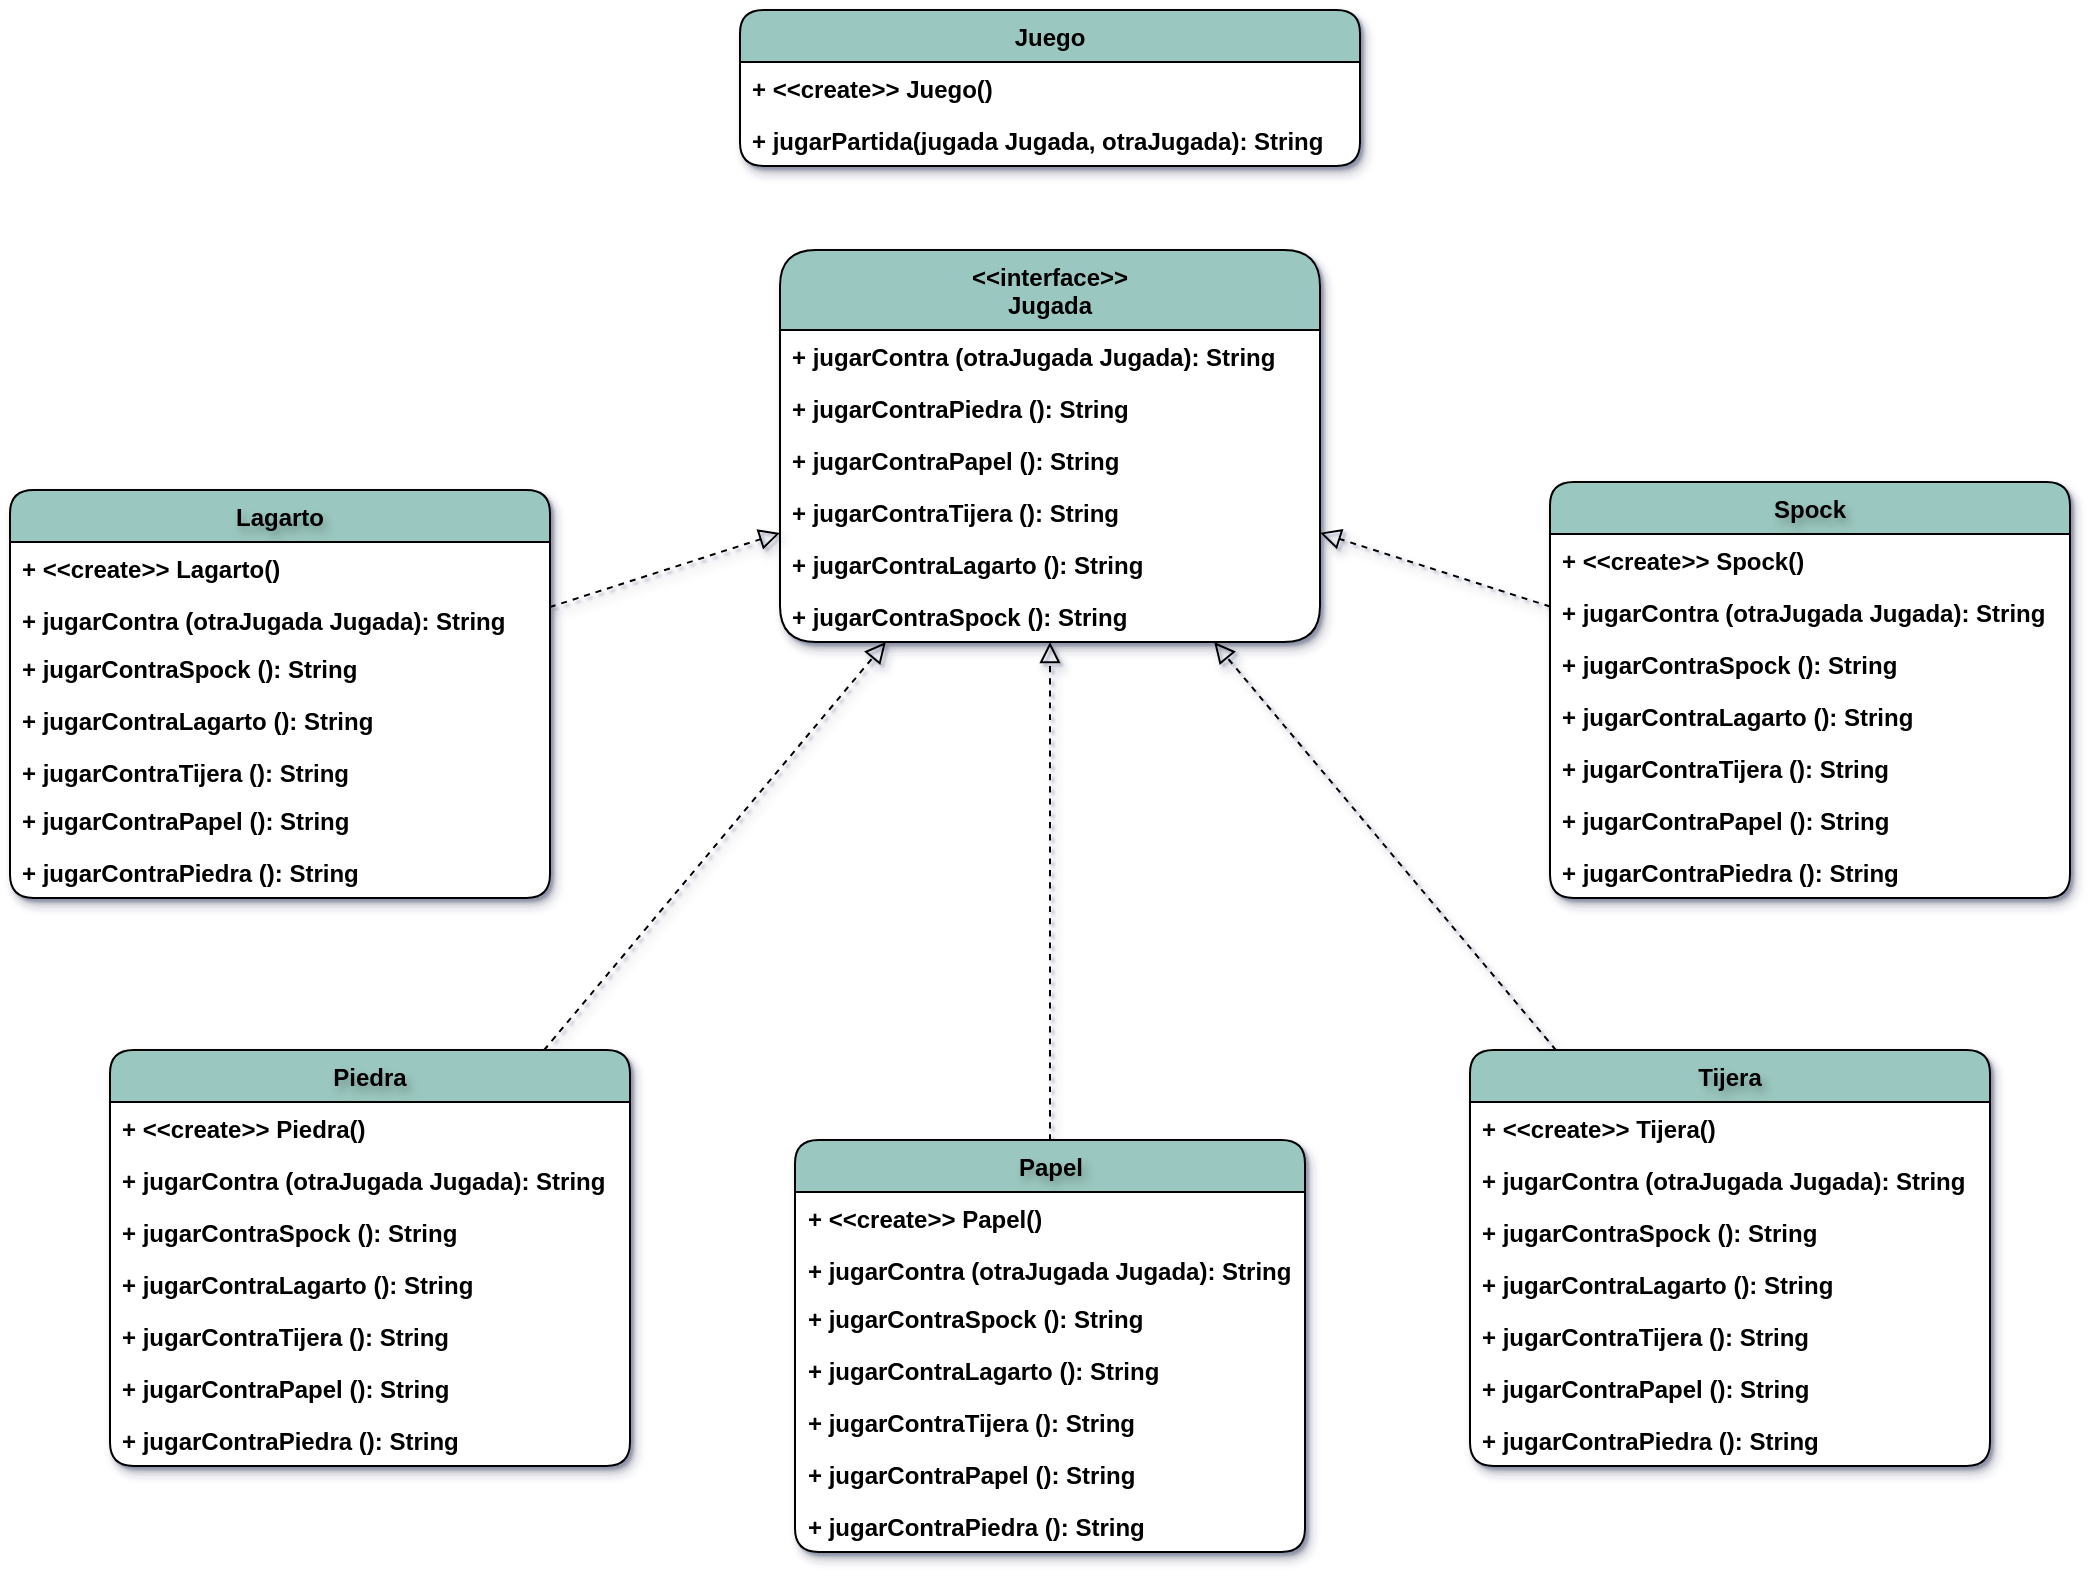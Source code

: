 <mxfile version="24.0.4" type="device">
  <diagram id="C5RBs43oDa-KdzZeNtuy" name="Page-1">
    <mxGraphModel dx="1707" dy="1743" grid="1" gridSize="10" guides="1" tooltips="1" connect="1" arrows="1" fold="1" page="1" pageScale="1" pageWidth="827" pageHeight="1169" background="#ffffff" math="0" shadow="1">
      <root>
        <mxCell id="WIyWlLk6GJQsqaUBKTNV-0" />
        <mxCell id="WIyWlLk6GJQsqaUBKTNV-1" parent="WIyWlLk6GJQsqaUBKTNV-0" />
        <mxCell id="z6874RrJR9DpCa5PvC3O-42" style="edgeStyle=none;curved=1;rounded=0;orthogonalLoop=1;jettySize=auto;html=1;fontSize=12;startSize=8;endSize=8;shadow=1;dashed=1;strokeColor=#000000;align=center;verticalAlign=middle;fontFamily=Helvetica;fontColor=default;labelBackgroundColor=default;endArrow=block;endFill=0;" edge="1" parent="WIyWlLk6GJQsqaUBKTNV-1" source="z6874RrJR9DpCa5PvC3O-10" target="z6874RrJR9DpCa5PvC3O-15">
          <mxGeometry relative="1" as="geometry" />
        </mxCell>
        <mxCell id="z6874RrJR9DpCa5PvC3O-10" value="Piedra" style="swimlane;fontStyle=1;align=center;verticalAlign=top;childLayout=stackLayout;horizontal=1;startSize=26;horizontalStack=0;resizeParent=1;resizeParentMax=0;resizeLast=0;collapsible=1;marginBottom=0;whiteSpace=wrap;html=1;swimlaneFillColor=default;fillColor=#9AC7BF;rounded=1;shadow=1;textShadow=1;" vertex="1" parent="WIyWlLk6GJQsqaUBKTNV-1">
          <mxGeometry x="-30" y="360" width="260" height="208" as="geometry" />
        </mxCell>
        <mxCell id="z6874RrJR9DpCa5PvC3O-85" value="+ &amp;lt;&amp;lt;create&amp;gt;&amp;gt; Piedra()" style="text;strokeColor=none;fillColor=none;align=left;verticalAlign=top;spacingLeft=4;spacingRight=4;overflow=hidden;rotatable=0;points=[[0,0.5],[1,0.5]];portConstraint=eastwest;whiteSpace=wrap;html=1;fontFamily=Helvetica;fontSize=12;fontColor=default;fontStyle=1;" vertex="1" parent="z6874RrJR9DpCa5PvC3O-10">
          <mxGeometry y="26" width="260" height="26" as="geometry" />
        </mxCell>
        <mxCell id="z6874RrJR9DpCa5PvC3O-51" value="+ jugarContra (otraJugada Jugada): String" style="text;strokeColor=none;fillColor=none;align=left;verticalAlign=top;spacingLeft=4;spacingRight=4;overflow=hidden;rotatable=0;points=[[0,0.5],[1,0.5]];portConstraint=eastwest;whiteSpace=wrap;html=1;fontFamily=Helvetica;fontSize=12;fontColor=default;fontStyle=1;" vertex="1" parent="z6874RrJR9DpCa5PvC3O-10">
          <mxGeometry y="52" width="260" height="26" as="geometry" />
        </mxCell>
        <mxCell id="z6874RrJR9DpCa5PvC3O-56" value="+ jugarContraSpock&lt;span style=&quot;background-color: initial;&quot;&gt;&amp;nbsp;(): String&lt;/span&gt;" style="text;strokeColor=none;fillColor=none;align=left;verticalAlign=top;spacingLeft=4;spacingRight=4;overflow=hidden;rotatable=0;points=[[0,0.5],[1,0.5]];portConstraint=eastwest;whiteSpace=wrap;html=1;fontFamily=Helvetica;fontSize=12;fontColor=default;fontStyle=1;" vertex="1" parent="z6874RrJR9DpCa5PvC3O-10">
          <mxGeometry y="78" width="260" height="26" as="geometry" />
        </mxCell>
        <mxCell id="z6874RrJR9DpCa5PvC3O-55" value="+ jugarContraLagarto&lt;span style=&quot;background-color: initial;&quot;&gt;&amp;nbsp;(): String&lt;/span&gt;" style="text;strokeColor=none;fillColor=none;align=left;verticalAlign=top;spacingLeft=4;spacingRight=4;overflow=hidden;rotatable=0;points=[[0,0.5],[1,0.5]];portConstraint=eastwest;whiteSpace=wrap;html=1;fontFamily=Helvetica;fontSize=12;fontColor=default;fontStyle=1;" vertex="1" parent="z6874RrJR9DpCa5PvC3O-10">
          <mxGeometry y="104" width="260" height="26" as="geometry" />
        </mxCell>
        <mxCell id="z6874RrJR9DpCa5PvC3O-54" value="+ jugarContraTijera&lt;span style=&quot;background-color: initial;&quot;&gt;&amp;nbsp;(): String&lt;/span&gt;" style="text;strokeColor=none;fillColor=none;align=left;verticalAlign=top;spacingLeft=4;spacingRight=4;overflow=hidden;rotatable=0;points=[[0,0.5],[1,0.5]];portConstraint=eastwest;whiteSpace=wrap;html=1;fontFamily=Helvetica;fontSize=12;fontColor=default;fontStyle=1;" vertex="1" parent="z6874RrJR9DpCa5PvC3O-10">
          <mxGeometry y="130" width="260" height="26" as="geometry" />
        </mxCell>
        <mxCell id="z6874RrJR9DpCa5PvC3O-53" value="+ jugarContraPapel&lt;span style=&quot;background-color: initial;&quot;&gt;&amp;nbsp;(): String&lt;/span&gt;" style="text;strokeColor=none;fillColor=none;align=left;verticalAlign=top;spacingLeft=4;spacingRight=4;overflow=hidden;rotatable=0;points=[[0,0.5],[1,0.5]];portConstraint=eastwest;whiteSpace=wrap;html=1;fontFamily=Helvetica;fontSize=12;fontColor=default;fontStyle=1;" vertex="1" parent="z6874RrJR9DpCa5PvC3O-10">
          <mxGeometry y="156" width="260" height="26" as="geometry" />
        </mxCell>
        <mxCell id="z6874RrJR9DpCa5PvC3O-52" value="+ jugarContraPiedra&lt;span style=&quot;background-color: initial;&quot;&gt;&amp;nbsp;(): String&lt;/span&gt;" style="text;strokeColor=none;fillColor=none;align=left;verticalAlign=top;spacingLeft=4;spacingRight=4;overflow=hidden;rotatable=0;points=[[0,0.5],[1,0.5]];portConstraint=eastwest;whiteSpace=wrap;html=1;fontFamily=Helvetica;fontSize=12;fontColor=default;fontStyle=1;" vertex="1" parent="z6874RrJR9DpCa5PvC3O-10">
          <mxGeometry y="182" width="260" height="26" as="geometry" />
        </mxCell>
        <mxCell id="z6874RrJR9DpCa5PvC3O-15" value="&amp;lt;&amp;lt;interface&amp;gt;&amp;gt;&lt;div&gt;Jugada&lt;/div&gt;" style="swimlane;fontStyle=1;align=center;verticalAlign=top;childLayout=stackLayout;horizontal=1;startSize=40;horizontalStack=0;resizeParent=1;resizeParentMax=0;resizeLast=0;collapsible=1;marginBottom=0;whiteSpace=wrap;html=1;rounded=1;shadow=1;strokeColor=default;swimlaneFillColor=default;fontFamily=Helvetica;fontSize=12;fontColor=default;fillColor=#9AC7BF;" vertex="1" parent="WIyWlLk6GJQsqaUBKTNV-1">
          <mxGeometry x="305" y="-40" width="270" height="196" as="geometry" />
        </mxCell>
        <mxCell id="z6874RrJR9DpCa5PvC3O-18" value="+ jugarContra (otraJugada Jugada): String" style="text;strokeColor=none;fillColor=none;align=left;verticalAlign=top;spacingLeft=4;spacingRight=4;overflow=hidden;rotatable=0;points=[[0,0.5],[1,0.5]];portConstraint=eastwest;whiteSpace=wrap;html=1;fontFamily=Helvetica;fontSize=12;fontColor=default;fontStyle=1;" vertex="1" parent="z6874RrJR9DpCa5PvC3O-15">
          <mxGeometry y="40" width="270" height="26" as="geometry" />
        </mxCell>
        <mxCell id="z6874RrJR9DpCa5PvC3O-35" value="+ jugarContraPiedra&lt;span style=&quot;background-color: initial;&quot;&gt;&amp;nbsp;(): String&lt;/span&gt;" style="text;strokeColor=none;fillColor=none;align=left;verticalAlign=top;spacingLeft=4;spacingRight=4;overflow=hidden;rotatable=0;points=[[0,0.5],[1,0.5]];portConstraint=eastwest;whiteSpace=wrap;html=1;fontFamily=Helvetica;fontSize=12;fontColor=default;fontStyle=1;" vertex="1" parent="z6874RrJR9DpCa5PvC3O-15">
          <mxGeometry y="66" width="270" height="26" as="geometry" />
        </mxCell>
        <mxCell id="z6874RrJR9DpCa5PvC3O-36" value="+ jugarContraPapel&lt;span style=&quot;background-color: initial;&quot;&gt;&amp;nbsp;(): String&lt;/span&gt;" style="text;strokeColor=none;fillColor=none;align=left;verticalAlign=top;spacingLeft=4;spacingRight=4;overflow=hidden;rotatable=0;points=[[0,0.5],[1,0.5]];portConstraint=eastwest;whiteSpace=wrap;html=1;fontFamily=Helvetica;fontSize=12;fontColor=default;fontStyle=1;" vertex="1" parent="z6874RrJR9DpCa5PvC3O-15">
          <mxGeometry y="92" width="270" height="26" as="geometry" />
        </mxCell>
        <mxCell id="z6874RrJR9DpCa5PvC3O-37" value="+ jugarContraTijera&lt;span style=&quot;background-color: initial;&quot;&gt;&amp;nbsp;(): String&lt;/span&gt;" style="text;strokeColor=none;fillColor=none;align=left;verticalAlign=top;spacingLeft=4;spacingRight=4;overflow=hidden;rotatable=0;points=[[0,0.5],[1,0.5]];portConstraint=eastwest;whiteSpace=wrap;html=1;fontFamily=Helvetica;fontSize=12;fontColor=default;fontStyle=1;" vertex="1" parent="z6874RrJR9DpCa5PvC3O-15">
          <mxGeometry y="118" width="270" height="26" as="geometry" />
        </mxCell>
        <mxCell id="z6874RrJR9DpCa5PvC3O-38" value="+ jugarContraLagarto&lt;span style=&quot;background-color: initial;&quot;&gt;&amp;nbsp;(): String&lt;/span&gt;" style="text;strokeColor=none;fillColor=none;align=left;verticalAlign=top;spacingLeft=4;spacingRight=4;overflow=hidden;rotatable=0;points=[[0,0.5],[1,0.5]];portConstraint=eastwest;whiteSpace=wrap;html=1;fontFamily=Helvetica;fontSize=12;fontColor=default;fontStyle=1;" vertex="1" parent="z6874RrJR9DpCa5PvC3O-15">
          <mxGeometry y="144" width="270" height="26" as="geometry" />
        </mxCell>
        <mxCell id="z6874RrJR9DpCa5PvC3O-39" value="+ jugarContraSpock&lt;span style=&quot;background-color: initial;&quot;&gt;&amp;nbsp;(): String&lt;/span&gt;" style="text;strokeColor=none;fillColor=none;align=left;verticalAlign=top;spacingLeft=4;spacingRight=4;overflow=hidden;rotatable=0;points=[[0,0.5],[1,0.5]];portConstraint=eastwest;whiteSpace=wrap;html=1;fontFamily=Helvetica;fontSize=12;fontColor=default;fontStyle=1;" vertex="1" parent="z6874RrJR9DpCa5PvC3O-15">
          <mxGeometry y="170" width="270" height="26" as="geometry" />
        </mxCell>
        <mxCell id="z6874RrJR9DpCa5PvC3O-43" style="edgeStyle=none;curved=1;rounded=0;orthogonalLoop=1;jettySize=auto;html=1;fontSize=12;startSize=8;endSize=8;shadow=1;dashed=1;strokeColor=#000000;align=center;verticalAlign=middle;fontFamily=Helvetica;fontColor=default;labelBackgroundColor=default;endArrow=block;endFill=0;" edge="1" parent="WIyWlLk6GJQsqaUBKTNV-1" source="z6874RrJR9DpCa5PvC3O-19" target="z6874RrJR9DpCa5PvC3O-15">
          <mxGeometry relative="1" as="geometry" />
        </mxCell>
        <mxCell id="z6874RrJR9DpCa5PvC3O-19" value="Papel" style="swimlane;fontStyle=1;align=center;verticalAlign=top;childLayout=stackLayout;horizontal=1;startSize=26;horizontalStack=0;resizeParent=1;resizeParentMax=0;resizeLast=0;collapsible=1;marginBottom=0;whiteSpace=wrap;html=1;swimlaneFillColor=default;fillColor=#9AC7BF;rounded=1;shadow=1;textShadow=1;" vertex="1" parent="WIyWlLk6GJQsqaUBKTNV-1">
          <mxGeometry x="312.5" y="405" width="255" height="206" as="geometry" />
        </mxCell>
        <mxCell id="z6874RrJR9DpCa5PvC3O-86" value="+ &amp;lt;&amp;lt;create&amp;gt;&amp;gt; Papel()" style="text;strokeColor=none;fillColor=none;align=left;verticalAlign=top;spacingLeft=4;spacingRight=4;overflow=hidden;rotatable=0;points=[[0,0.5],[1,0.5]];portConstraint=eastwest;whiteSpace=wrap;html=1;fontFamily=Helvetica;fontSize=12;fontColor=default;fontStyle=1;" vertex="1" parent="z6874RrJR9DpCa5PvC3O-19">
          <mxGeometry y="26" width="255" height="26" as="geometry" />
        </mxCell>
        <mxCell id="z6874RrJR9DpCa5PvC3O-57" value="+ jugarContra (otraJugada Jugada): String" style="text;strokeColor=none;fillColor=none;align=left;verticalAlign=top;spacingLeft=4;spacingRight=4;overflow=hidden;rotatable=0;points=[[0,0.5],[1,0.5]];portConstraint=eastwest;whiteSpace=wrap;html=1;fontFamily=Helvetica;fontSize=12;fontColor=default;fontStyle=1;" vertex="1" parent="z6874RrJR9DpCa5PvC3O-19">
          <mxGeometry y="52" width="255" height="24" as="geometry" />
        </mxCell>
        <mxCell id="z6874RrJR9DpCa5PvC3O-62" value="+ jugarContraSpock&lt;span style=&quot;background-color: initial;&quot;&gt;&amp;nbsp;(): String&lt;/span&gt;" style="text;strokeColor=none;fillColor=none;align=left;verticalAlign=top;spacingLeft=4;spacingRight=4;overflow=hidden;rotatable=0;points=[[0,0.5],[1,0.5]];portConstraint=eastwest;whiteSpace=wrap;html=1;fontFamily=Helvetica;fontSize=12;fontColor=default;fontStyle=1;" vertex="1" parent="z6874RrJR9DpCa5PvC3O-19">
          <mxGeometry y="76" width="255" height="26" as="geometry" />
        </mxCell>
        <mxCell id="z6874RrJR9DpCa5PvC3O-61" value="+ jugarContraLagarto&lt;span style=&quot;background-color: initial;&quot;&gt;&amp;nbsp;(): String&lt;/span&gt;" style="text;strokeColor=none;fillColor=none;align=left;verticalAlign=top;spacingLeft=4;spacingRight=4;overflow=hidden;rotatable=0;points=[[0,0.5],[1,0.5]];portConstraint=eastwest;whiteSpace=wrap;html=1;fontFamily=Helvetica;fontSize=12;fontColor=default;fontStyle=1;" vertex="1" parent="z6874RrJR9DpCa5PvC3O-19">
          <mxGeometry y="102" width="255" height="26" as="geometry" />
        </mxCell>
        <mxCell id="z6874RrJR9DpCa5PvC3O-60" value="+ jugarContraTijera&lt;span style=&quot;background-color: initial;&quot;&gt;&amp;nbsp;(): String&lt;/span&gt;" style="text;strokeColor=none;fillColor=none;align=left;verticalAlign=top;spacingLeft=4;spacingRight=4;overflow=hidden;rotatable=0;points=[[0,0.5],[1,0.5]];portConstraint=eastwest;whiteSpace=wrap;html=1;fontFamily=Helvetica;fontSize=12;fontColor=default;fontStyle=1;" vertex="1" parent="z6874RrJR9DpCa5PvC3O-19">
          <mxGeometry y="128" width="255" height="26" as="geometry" />
        </mxCell>
        <mxCell id="z6874RrJR9DpCa5PvC3O-59" value="+ jugarContraPapel&lt;span style=&quot;background-color: initial;&quot;&gt;&amp;nbsp;(): String&lt;/span&gt;" style="text;strokeColor=none;fillColor=none;align=left;verticalAlign=top;spacingLeft=4;spacingRight=4;overflow=hidden;rotatable=0;points=[[0,0.5],[1,0.5]];portConstraint=eastwest;whiteSpace=wrap;html=1;fontFamily=Helvetica;fontSize=12;fontColor=default;fontStyle=1;" vertex="1" parent="z6874RrJR9DpCa5PvC3O-19">
          <mxGeometry y="154" width="255" height="26" as="geometry" />
        </mxCell>
        <mxCell id="z6874RrJR9DpCa5PvC3O-58" value="+ jugarContraPiedra&lt;span style=&quot;background-color: initial;&quot;&gt;&amp;nbsp;(): String&lt;/span&gt;" style="text;strokeColor=none;fillColor=none;align=left;verticalAlign=top;spacingLeft=4;spacingRight=4;overflow=hidden;rotatable=0;points=[[0,0.5],[1,0.5]];portConstraint=eastwest;whiteSpace=wrap;html=1;fontFamily=Helvetica;fontSize=12;fontColor=default;fontStyle=1;" vertex="1" parent="z6874RrJR9DpCa5PvC3O-19">
          <mxGeometry y="180" width="255" height="26" as="geometry" />
        </mxCell>
        <mxCell id="z6874RrJR9DpCa5PvC3O-44" style="edgeStyle=none;curved=1;rounded=0;orthogonalLoop=1;jettySize=auto;html=1;fontSize=12;startSize=8;endSize=8;shadow=1;dashed=1;strokeColor=#000000;align=center;verticalAlign=middle;fontFamily=Helvetica;fontColor=default;labelBackgroundColor=default;endArrow=block;endFill=0;" edge="1" parent="WIyWlLk6GJQsqaUBKTNV-1" source="z6874RrJR9DpCa5PvC3O-23" target="z6874RrJR9DpCa5PvC3O-15">
          <mxGeometry relative="1" as="geometry" />
        </mxCell>
        <mxCell id="z6874RrJR9DpCa5PvC3O-23" value="Tijera" style="swimlane;fontStyle=1;align=center;verticalAlign=top;childLayout=stackLayout;horizontal=1;startSize=26;horizontalStack=0;resizeParent=1;resizeParentMax=0;resizeLast=0;collapsible=1;marginBottom=0;whiteSpace=wrap;html=1;swimlaneFillColor=default;fillColor=#9AC7BF;rounded=1;shadow=1;textShadow=1;" vertex="1" parent="WIyWlLk6GJQsqaUBKTNV-1">
          <mxGeometry x="650" y="360" width="260" height="208" as="geometry" />
        </mxCell>
        <mxCell id="z6874RrJR9DpCa5PvC3O-87" value="+ &amp;lt;&amp;lt;create&amp;gt;&amp;gt; Tijera()" style="text;strokeColor=none;fillColor=none;align=left;verticalAlign=top;spacingLeft=4;spacingRight=4;overflow=hidden;rotatable=0;points=[[0,0.5],[1,0.5]];portConstraint=eastwest;whiteSpace=wrap;html=1;fontFamily=Helvetica;fontSize=12;fontColor=default;fontStyle=1;" vertex="1" parent="z6874RrJR9DpCa5PvC3O-23">
          <mxGeometry y="26" width="260" height="26" as="geometry" />
        </mxCell>
        <mxCell id="z6874RrJR9DpCa5PvC3O-63" value="+ jugarContra (otraJugada Jugada): String" style="text;strokeColor=none;fillColor=none;align=left;verticalAlign=top;spacingLeft=4;spacingRight=4;overflow=hidden;rotatable=0;points=[[0,0.5],[1,0.5]];portConstraint=eastwest;whiteSpace=wrap;html=1;fontFamily=Helvetica;fontSize=12;fontColor=default;fontStyle=1;" vertex="1" parent="z6874RrJR9DpCa5PvC3O-23">
          <mxGeometry y="52" width="260" height="26" as="geometry" />
        </mxCell>
        <mxCell id="z6874RrJR9DpCa5PvC3O-68" value="+ jugarContraSpock&lt;span style=&quot;background-color: initial;&quot;&gt;&amp;nbsp;(): String&lt;/span&gt;" style="text;strokeColor=none;fillColor=none;align=left;verticalAlign=top;spacingLeft=4;spacingRight=4;overflow=hidden;rotatable=0;points=[[0,0.5],[1,0.5]];portConstraint=eastwest;whiteSpace=wrap;html=1;fontFamily=Helvetica;fontSize=12;fontColor=default;fontStyle=1;" vertex="1" parent="z6874RrJR9DpCa5PvC3O-23">
          <mxGeometry y="78" width="260" height="26" as="geometry" />
        </mxCell>
        <mxCell id="z6874RrJR9DpCa5PvC3O-67" value="+ jugarContraLagarto&lt;span style=&quot;background-color: initial;&quot;&gt;&amp;nbsp;(): String&lt;/span&gt;" style="text;strokeColor=none;fillColor=none;align=left;verticalAlign=top;spacingLeft=4;spacingRight=4;overflow=hidden;rotatable=0;points=[[0,0.5],[1,0.5]];portConstraint=eastwest;whiteSpace=wrap;html=1;fontFamily=Helvetica;fontSize=12;fontColor=default;fontStyle=1;" vertex="1" parent="z6874RrJR9DpCa5PvC3O-23">
          <mxGeometry y="104" width="260" height="26" as="geometry" />
        </mxCell>
        <mxCell id="z6874RrJR9DpCa5PvC3O-66" value="+ jugarContraTijera&lt;span style=&quot;background-color: initial;&quot;&gt;&amp;nbsp;(): String&lt;/span&gt;" style="text;strokeColor=none;fillColor=none;align=left;verticalAlign=top;spacingLeft=4;spacingRight=4;overflow=hidden;rotatable=0;points=[[0,0.5],[1,0.5]];portConstraint=eastwest;whiteSpace=wrap;html=1;fontFamily=Helvetica;fontSize=12;fontColor=default;fontStyle=1;" vertex="1" parent="z6874RrJR9DpCa5PvC3O-23">
          <mxGeometry y="130" width="260" height="26" as="geometry" />
        </mxCell>
        <mxCell id="z6874RrJR9DpCa5PvC3O-65" value="+ jugarContraPapel&lt;span style=&quot;background-color: initial;&quot;&gt;&amp;nbsp;(): String&lt;/span&gt;" style="text;strokeColor=none;fillColor=none;align=left;verticalAlign=top;spacingLeft=4;spacingRight=4;overflow=hidden;rotatable=0;points=[[0,0.5],[1,0.5]];portConstraint=eastwest;whiteSpace=wrap;html=1;fontFamily=Helvetica;fontSize=12;fontColor=default;fontStyle=1;" vertex="1" parent="z6874RrJR9DpCa5PvC3O-23">
          <mxGeometry y="156" width="260" height="26" as="geometry" />
        </mxCell>
        <mxCell id="z6874RrJR9DpCa5PvC3O-64" value="+ jugarContraPiedra&lt;span style=&quot;background-color: initial;&quot;&gt;&amp;nbsp;(): String&lt;/span&gt;" style="text;strokeColor=none;fillColor=none;align=left;verticalAlign=top;spacingLeft=4;spacingRight=4;overflow=hidden;rotatable=0;points=[[0,0.5],[1,0.5]];portConstraint=eastwest;whiteSpace=wrap;html=1;fontFamily=Helvetica;fontSize=12;fontColor=default;fontStyle=1;" vertex="1" parent="z6874RrJR9DpCa5PvC3O-23">
          <mxGeometry y="182" width="260" height="26" as="geometry" />
        </mxCell>
        <mxCell id="z6874RrJR9DpCa5PvC3O-40" style="edgeStyle=none;curved=1;rounded=0;orthogonalLoop=1;jettySize=auto;html=1;fontSize=12;startSize=8;endSize=8;strokeColor=#000000;dashed=1;shadow=1;textShadow=1;align=center;verticalAlign=middle;fontFamily=Helvetica;fontColor=default;labelBackgroundColor=default;endArrow=block;endFill=0;" edge="1" parent="WIyWlLk6GJQsqaUBKTNV-1" source="z6874RrJR9DpCa5PvC3O-27" target="z6874RrJR9DpCa5PvC3O-15">
          <mxGeometry relative="1" as="geometry" />
        </mxCell>
        <mxCell id="z6874RrJR9DpCa5PvC3O-27" value="Lagarto" style="swimlane;fontStyle=1;align=center;verticalAlign=top;childLayout=stackLayout;horizontal=1;startSize=26;horizontalStack=0;resizeParent=1;resizeParentMax=0;resizeLast=0;collapsible=1;marginBottom=0;whiteSpace=wrap;html=1;swimlaneFillColor=default;fillColor=#9AC7BF;rounded=1;shadow=1;textShadow=1;" vertex="1" parent="WIyWlLk6GJQsqaUBKTNV-1">
          <mxGeometry x="-80" y="80" width="270" height="204" as="geometry" />
        </mxCell>
        <mxCell id="z6874RrJR9DpCa5PvC3O-84" value="+ &amp;lt;&amp;lt;create&amp;gt;&amp;gt; Lagarto()" style="text;strokeColor=none;fillColor=none;align=left;verticalAlign=top;spacingLeft=4;spacingRight=4;overflow=hidden;rotatable=0;points=[[0,0.5],[1,0.5]];portConstraint=eastwest;whiteSpace=wrap;html=1;fontFamily=Helvetica;fontSize=12;fontColor=default;fontStyle=1;" vertex="1" parent="z6874RrJR9DpCa5PvC3O-27">
          <mxGeometry y="26" width="270" height="26" as="geometry" />
        </mxCell>
        <mxCell id="z6874RrJR9DpCa5PvC3O-45" value="+ jugarContra (otraJugada Jugada): String" style="text;strokeColor=none;fillColor=none;align=left;verticalAlign=top;spacingLeft=4;spacingRight=4;overflow=hidden;rotatable=0;points=[[0,0.5],[1,0.5]];portConstraint=eastwest;whiteSpace=wrap;html=1;fontFamily=Helvetica;fontSize=12;fontColor=default;fontStyle=1;" vertex="1" parent="z6874RrJR9DpCa5PvC3O-27">
          <mxGeometry y="52" width="270" height="24" as="geometry" />
        </mxCell>
        <mxCell id="z6874RrJR9DpCa5PvC3O-50" value="+ jugarContraSpock&lt;span style=&quot;background-color: initial;&quot;&gt;&amp;nbsp;(): String&lt;/span&gt;" style="text;strokeColor=none;fillColor=none;align=left;verticalAlign=top;spacingLeft=4;spacingRight=4;overflow=hidden;rotatable=0;points=[[0,0.5],[1,0.5]];portConstraint=eastwest;whiteSpace=wrap;html=1;fontFamily=Helvetica;fontSize=12;fontColor=default;fontStyle=1;" vertex="1" parent="z6874RrJR9DpCa5PvC3O-27">
          <mxGeometry y="76" width="270" height="26" as="geometry" />
        </mxCell>
        <mxCell id="z6874RrJR9DpCa5PvC3O-49" value="+ jugarContraLagarto&lt;span style=&quot;background-color: initial;&quot;&gt;&amp;nbsp;(): String&lt;/span&gt;" style="text;strokeColor=none;fillColor=none;align=left;verticalAlign=top;spacingLeft=4;spacingRight=4;overflow=hidden;rotatable=0;points=[[0,0.5],[1,0.5]];portConstraint=eastwest;whiteSpace=wrap;html=1;fontFamily=Helvetica;fontSize=12;fontColor=default;fontStyle=1;" vertex="1" parent="z6874RrJR9DpCa5PvC3O-27">
          <mxGeometry y="102" width="270" height="26" as="geometry" />
        </mxCell>
        <mxCell id="z6874RrJR9DpCa5PvC3O-48" value="+ jugarContraTijera&lt;span style=&quot;background-color: initial;&quot;&gt;&amp;nbsp;(): String&lt;/span&gt;" style="text;strokeColor=none;fillColor=none;align=left;verticalAlign=top;spacingLeft=4;spacingRight=4;overflow=hidden;rotatable=0;points=[[0,0.5],[1,0.5]];portConstraint=eastwest;whiteSpace=wrap;html=1;fontFamily=Helvetica;fontSize=12;fontColor=default;fontStyle=1;" vertex="1" parent="z6874RrJR9DpCa5PvC3O-27">
          <mxGeometry y="128" width="270" height="24" as="geometry" />
        </mxCell>
        <mxCell id="z6874RrJR9DpCa5PvC3O-47" value="+ jugarContraPapel&lt;span style=&quot;background-color: initial;&quot;&gt;&amp;nbsp;(): String&lt;/span&gt;" style="text;strokeColor=none;fillColor=none;align=left;verticalAlign=top;spacingLeft=4;spacingRight=4;overflow=hidden;rotatable=0;points=[[0,0.5],[1,0.5]];portConstraint=eastwest;whiteSpace=wrap;html=1;fontFamily=Helvetica;fontSize=12;fontColor=default;fontStyle=1;" vertex="1" parent="z6874RrJR9DpCa5PvC3O-27">
          <mxGeometry y="152" width="270" height="26" as="geometry" />
        </mxCell>
        <mxCell id="z6874RrJR9DpCa5PvC3O-46" value="+ jugarContraPiedra&lt;span style=&quot;background-color: initial;&quot;&gt;&amp;nbsp;(): String&lt;/span&gt;" style="text;strokeColor=none;fillColor=none;align=left;verticalAlign=top;spacingLeft=4;spacingRight=4;overflow=hidden;rotatable=0;points=[[0,0.5],[1,0.5]];portConstraint=eastwest;whiteSpace=wrap;html=1;fontFamily=Helvetica;fontSize=12;fontColor=default;fontStyle=1;" vertex="1" parent="z6874RrJR9DpCa5PvC3O-27">
          <mxGeometry y="178" width="270" height="26" as="geometry" />
        </mxCell>
        <mxCell id="z6874RrJR9DpCa5PvC3O-41" style="edgeStyle=none;curved=1;rounded=0;orthogonalLoop=1;jettySize=auto;html=1;fontSize=12;startSize=8;endSize=8;shadow=1;dashed=1;strokeColor=#000000;align=center;verticalAlign=middle;fontFamily=Helvetica;fontColor=default;labelBackgroundColor=default;endArrow=block;endFill=0;" edge="1" parent="WIyWlLk6GJQsqaUBKTNV-1" source="z6874RrJR9DpCa5PvC3O-31" target="z6874RrJR9DpCa5PvC3O-15">
          <mxGeometry relative="1" as="geometry" />
        </mxCell>
        <mxCell id="z6874RrJR9DpCa5PvC3O-31" value="Spock" style="swimlane;fontStyle=1;align=center;verticalAlign=top;childLayout=stackLayout;horizontal=1;startSize=26;horizontalStack=0;resizeParent=1;resizeParentMax=0;resizeLast=0;collapsible=1;marginBottom=0;whiteSpace=wrap;html=1;swimlaneFillColor=default;fillColor=#9AC7BF;rounded=1;shadow=1;textShadow=1;" vertex="1" parent="WIyWlLk6GJQsqaUBKTNV-1">
          <mxGeometry x="690" y="76" width="260" height="208" as="geometry" />
        </mxCell>
        <mxCell id="z6874RrJR9DpCa5PvC3O-88" value="+ &amp;lt;&amp;lt;create&amp;gt;&amp;gt; Spock()" style="text;strokeColor=none;fillColor=none;align=left;verticalAlign=top;spacingLeft=4;spacingRight=4;overflow=hidden;rotatable=0;points=[[0,0.5],[1,0.5]];portConstraint=eastwest;whiteSpace=wrap;html=1;fontFamily=Helvetica;fontSize=12;fontColor=default;fontStyle=1;" vertex="1" parent="z6874RrJR9DpCa5PvC3O-31">
          <mxGeometry y="26" width="260" height="26" as="geometry" />
        </mxCell>
        <mxCell id="z6874RrJR9DpCa5PvC3O-69" value="+ jugarContra (otraJugada Jugada): String" style="text;strokeColor=none;fillColor=none;align=left;verticalAlign=top;spacingLeft=4;spacingRight=4;overflow=hidden;rotatable=0;points=[[0,0.5],[1,0.5]];portConstraint=eastwest;whiteSpace=wrap;html=1;fontFamily=Helvetica;fontSize=12;fontColor=default;fontStyle=1;" vertex="1" parent="z6874RrJR9DpCa5PvC3O-31">
          <mxGeometry y="52" width="260" height="26" as="geometry" />
        </mxCell>
        <mxCell id="z6874RrJR9DpCa5PvC3O-74" value="+ jugarContraSpock&lt;span style=&quot;background-color: initial;&quot;&gt;&amp;nbsp;(): String&lt;/span&gt;" style="text;strokeColor=none;fillColor=none;align=left;verticalAlign=top;spacingLeft=4;spacingRight=4;overflow=hidden;rotatable=0;points=[[0,0.5],[1,0.5]];portConstraint=eastwest;whiteSpace=wrap;html=1;fontFamily=Helvetica;fontSize=12;fontColor=default;fontStyle=1;" vertex="1" parent="z6874RrJR9DpCa5PvC3O-31">
          <mxGeometry y="78" width="260" height="26" as="geometry" />
        </mxCell>
        <mxCell id="z6874RrJR9DpCa5PvC3O-73" value="+ jugarContraLagarto&lt;span style=&quot;background-color: initial;&quot;&gt;&amp;nbsp;(): String&lt;/span&gt;" style="text;strokeColor=none;fillColor=none;align=left;verticalAlign=top;spacingLeft=4;spacingRight=4;overflow=hidden;rotatable=0;points=[[0,0.5],[1,0.5]];portConstraint=eastwest;whiteSpace=wrap;html=1;fontFamily=Helvetica;fontSize=12;fontColor=default;fontStyle=1;" vertex="1" parent="z6874RrJR9DpCa5PvC3O-31">
          <mxGeometry y="104" width="260" height="26" as="geometry" />
        </mxCell>
        <mxCell id="z6874RrJR9DpCa5PvC3O-72" value="+ jugarContraTijera&lt;span style=&quot;background-color: initial;&quot;&gt;&amp;nbsp;(): String&lt;/span&gt;" style="text;strokeColor=none;fillColor=none;align=left;verticalAlign=top;spacingLeft=4;spacingRight=4;overflow=hidden;rotatable=0;points=[[0,0.5],[1,0.5]];portConstraint=eastwest;whiteSpace=wrap;html=1;fontFamily=Helvetica;fontSize=12;fontColor=default;fontStyle=1;" vertex="1" parent="z6874RrJR9DpCa5PvC3O-31">
          <mxGeometry y="130" width="260" height="26" as="geometry" />
        </mxCell>
        <mxCell id="z6874RrJR9DpCa5PvC3O-71" value="+ jugarContraPapel&lt;span style=&quot;background-color: initial;&quot;&gt;&amp;nbsp;(): String&lt;/span&gt;" style="text;strokeColor=none;fillColor=none;align=left;verticalAlign=top;spacingLeft=4;spacingRight=4;overflow=hidden;rotatable=0;points=[[0,0.5],[1,0.5]];portConstraint=eastwest;whiteSpace=wrap;html=1;fontFamily=Helvetica;fontSize=12;fontColor=default;fontStyle=1;" vertex="1" parent="z6874RrJR9DpCa5PvC3O-31">
          <mxGeometry y="156" width="260" height="26" as="geometry" />
        </mxCell>
        <mxCell id="z6874RrJR9DpCa5PvC3O-70" value="+ jugarContraPiedra&lt;span style=&quot;background-color: initial;&quot;&gt;&amp;nbsp;(): String&lt;/span&gt;" style="text;strokeColor=none;fillColor=none;align=left;verticalAlign=top;spacingLeft=4;spacingRight=4;overflow=hidden;rotatable=0;points=[[0,0.5],[1,0.5]];portConstraint=eastwest;whiteSpace=wrap;html=1;fontFamily=Helvetica;fontSize=12;fontColor=default;fontStyle=1;" vertex="1" parent="z6874RrJR9DpCa5PvC3O-31">
          <mxGeometry y="182" width="260" height="26" as="geometry" />
        </mxCell>
        <mxCell id="z6874RrJR9DpCa5PvC3O-79" value="Juego" style="swimlane;fontStyle=1;align=center;verticalAlign=top;childLayout=stackLayout;horizontal=1;startSize=26;horizontalStack=0;resizeParent=1;resizeParentMax=0;resizeLast=0;collapsible=1;marginBottom=0;whiteSpace=wrap;html=1;rounded=1;shadow=1;strokeColor=default;swimlaneFillColor=default;fontFamily=Helvetica;fontSize=12;fontColor=default;fillColor=#9AC7BF;" vertex="1" parent="WIyWlLk6GJQsqaUBKTNV-1">
          <mxGeometry x="285" y="-160" width="310" height="78" as="geometry" />
        </mxCell>
        <mxCell id="z6874RrJR9DpCa5PvC3O-82" value="+ &amp;lt;&amp;lt;create&amp;gt;&amp;gt; Juego()" style="text;strokeColor=none;fillColor=none;align=left;verticalAlign=top;spacingLeft=4;spacingRight=4;overflow=hidden;rotatable=0;points=[[0,0.5],[1,0.5]];portConstraint=eastwest;whiteSpace=wrap;html=1;fontFamily=Helvetica;fontSize=12;fontColor=default;fontStyle=1;" vertex="1" parent="z6874RrJR9DpCa5PvC3O-79">
          <mxGeometry y="26" width="310" height="26" as="geometry" />
        </mxCell>
        <mxCell id="z6874RrJR9DpCa5PvC3O-83" value="+ jugarPartida(jugada Jugada, otraJugada): String" style="text;strokeColor=none;fillColor=none;align=left;verticalAlign=top;spacingLeft=4;spacingRight=4;overflow=hidden;rotatable=0;points=[[0,0.5],[1,0.5]];portConstraint=eastwest;whiteSpace=wrap;html=1;fontFamily=Helvetica;fontSize=12;fontColor=default;fontStyle=1;" vertex="1" parent="z6874RrJR9DpCa5PvC3O-79">
          <mxGeometry y="52" width="310" height="26" as="geometry" />
        </mxCell>
      </root>
    </mxGraphModel>
  </diagram>
</mxfile>
